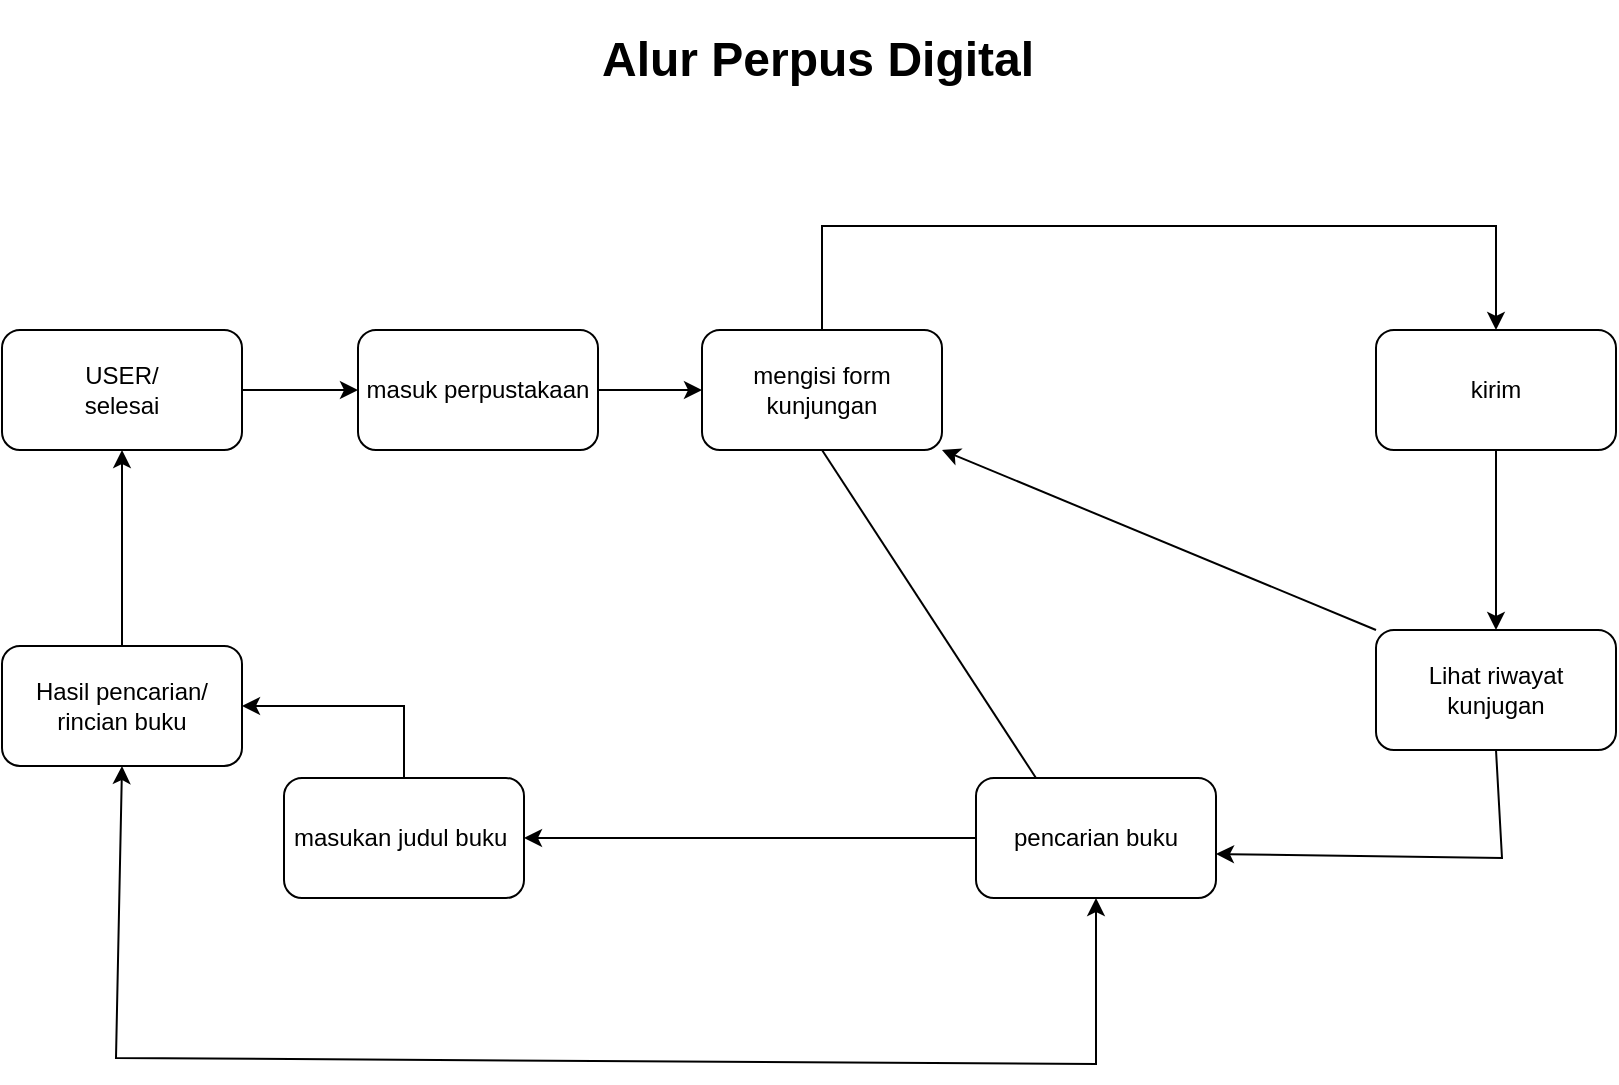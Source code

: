 <mxfile version="23.0.0" type="github">
  <diagram name="Page-1" id="OGGaIlv-KNZGb28KVy43">
    <mxGraphModel dx="1114" dy="600" grid="0" gridSize="10" guides="1" tooltips="1" connect="1" arrows="1" fold="1" page="1" pageScale="1" pageWidth="1000" pageHeight="700" math="0" shadow="0">
      <root>
        <mxCell id="0" />
        <mxCell id="1" parent="0" />
        <mxCell id="1gppi2BBTngN58t2nk6n-1" value="USER/&lt;br&gt;selesai" style="rounded=1;whiteSpace=wrap;html=1;" vertex="1" parent="1">
          <mxGeometry x="90" y="176" width="120" height="60" as="geometry" />
        </mxCell>
        <mxCell id="1gppi2BBTngN58t2nk6n-2" value="masuk perpustakaan" style="rounded=1;whiteSpace=wrap;html=1;" vertex="1" parent="1">
          <mxGeometry x="268" y="176" width="120" height="60" as="geometry" />
        </mxCell>
        <mxCell id="1gppi2BBTngN58t2nk6n-27" value="" style="edgeStyle=orthogonalEdgeStyle;rounded=0;orthogonalLoop=1;jettySize=auto;html=1;" edge="1" parent="1" source="1gppi2BBTngN58t2nk6n-3" target="1gppi2BBTngN58t2nk6n-26">
          <mxGeometry relative="1" as="geometry">
            <Array as="points">
              <mxPoint x="500" y="124" />
              <mxPoint x="837" y="124" />
            </Array>
          </mxGeometry>
        </mxCell>
        <mxCell id="1gppi2BBTngN58t2nk6n-3" value="mengisi form kunjungan" style="rounded=1;whiteSpace=wrap;html=1;" vertex="1" parent="1">
          <mxGeometry x="440" y="176" width="120" height="60" as="geometry" />
        </mxCell>
        <mxCell id="1gppi2BBTngN58t2nk6n-4" value="Lihat riwayat kunjugan" style="rounded=1;whiteSpace=wrap;html=1;" vertex="1" parent="1">
          <mxGeometry x="777" y="326" width="120" height="60" as="geometry" />
        </mxCell>
        <mxCell id="1gppi2BBTngN58t2nk6n-38" value="" style="edgeStyle=orthogonalEdgeStyle;rounded=0;orthogonalLoop=1;jettySize=auto;html=1;" edge="1" parent="1" source="1gppi2BBTngN58t2nk6n-5" target="1gppi2BBTngN58t2nk6n-37">
          <mxGeometry relative="1" as="geometry" />
        </mxCell>
        <mxCell id="1gppi2BBTngN58t2nk6n-5" value="pencarian buku" style="rounded=1;whiteSpace=wrap;html=1;" vertex="1" parent="1">
          <mxGeometry x="577" y="400" width="120" height="60" as="geometry" />
        </mxCell>
        <mxCell id="1gppi2BBTngN58t2nk6n-16" value="" style="endArrow=classic;html=1;rounded=0;exitX=1;exitY=0.5;exitDx=0;exitDy=0;entryX=0;entryY=0.5;entryDx=0;entryDy=0;" edge="1" parent="1" source="1gppi2BBTngN58t2nk6n-1" target="1gppi2BBTngN58t2nk6n-2">
          <mxGeometry width="50" height="50" relative="1" as="geometry">
            <mxPoint x="510" y="220" as="sourcePoint" />
            <mxPoint x="560" y="170" as="targetPoint" />
          </mxGeometry>
        </mxCell>
        <mxCell id="1gppi2BBTngN58t2nk6n-17" value="" style="endArrow=classic;html=1;rounded=0;exitX=1;exitY=0.5;exitDx=0;exitDy=0;entryX=0;entryY=0.5;entryDx=0;entryDy=0;" edge="1" parent="1" source="1gppi2BBTngN58t2nk6n-2" target="1gppi2BBTngN58t2nk6n-3">
          <mxGeometry width="50" height="50" relative="1" as="geometry">
            <mxPoint x="510" y="220" as="sourcePoint" />
            <mxPoint x="560" y="170" as="targetPoint" />
          </mxGeometry>
        </mxCell>
        <mxCell id="1gppi2BBTngN58t2nk6n-26" value="kirim" style="whiteSpace=wrap;html=1;rounded=1;" vertex="1" parent="1">
          <mxGeometry x="777" y="176" width="120" height="60" as="geometry" />
        </mxCell>
        <mxCell id="1gppi2BBTngN58t2nk6n-30" value="" style="endArrow=classic;html=1;rounded=0;exitX=0.5;exitY=1;exitDx=0;exitDy=0;entryX=0.5;entryY=0;entryDx=0;entryDy=0;" edge="1" parent="1" source="1gppi2BBTngN58t2nk6n-26" target="1gppi2BBTngN58t2nk6n-4">
          <mxGeometry width="50" height="50" relative="1" as="geometry">
            <mxPoint x="510" y="220" as="sourcePoint" />
            <mxPoint x="560" y="170" as="targetPoint" />
          </mxGeometry>
        </mxCell>
        <mxCell id="1gppi2BBTngN58t2nk6n-34" value="" style="endArrow=classic;html=1;rounded=0;entryX=1;entryY=1;entryDx=0;entryDy=0;exitX=0;exitY=0;exitDx=0;exitDy=0;" edge="1" parent="1" source="1gppi2BBTngN58t2nk6n-4" target="1gppi2BBTngN58t2nk6n-3">
          <mxGeometry width="50" height="50" relative="1" as="geometry">
            <mxPoint x="510" y="320" as="sourcePoint" />
            <mxPoint x="560" y="270" as="targetPoint" />
          </mxGeometry>
        </mxCell>
        <mxCell id="1gppi2BBTngN58t2nk6n-36" value="" style="edgeStyle=none;orthogonalLoop=1;jettySize=auto;html=1;rounded=0;exitX=0.5;exitY=1;exitDx=0;exitDy=0;entryX=1;entryY=0.633;entryDx=0;entryDy=0;entryPerimeter=0;" edge="1" parent="1" source="1gppi2BBTngN58t2nk6n-4" target="1gppi2BBTngN58t2nk6n-5">
          <mxGeometry width="100" relative="1" as="geometry">
            <mxPoint x="510" y="190" as="sourcePoint" />
            <mxPoint x="500" y="200" as="targetPoint" />
            <Array as="points">
              <mxPoint x="840" y="440" />
            </Array>
          </mxGeometry>
        </mxCell>
        <mxCell id="1gppi2BBTngN58t2nk6n-37" value="masukan judul buku&amp;nbsp;" style="rounded=1;whiteSpace=wrap;html=1;" vertex="1" parent="1">
          <mxGeometry x="231" y="400" width="120" height="60" as="geometry" />
        </mxCell>
        <mxCell id="1gppi2BBTngN58t2nk6n-39" value="Hasil pencarian/&lt;br&gt;rincian buku" style="rounded=1;whiteSpace=wrap;html=1;" vertex="1" parent="1">
          <mxGeometry x="90" y="334" width="120" height="60" as="geometry" />
        </mxCell>
        <mxCell id="1gppi2BBTngN58t2nk6n-43" value="" style="endArrow=none;html=1;rounded=0;entryX=0.5;entryY=1;entryDx=0;entryDy=0;exitX=0.25;exitY=0;exitDx=0;exitDy=0;" edge="1" parent="1" source="1gppi2BBTngN58t2nk6n-5" target="1gppi2BBTngN58t2nk6n-3">
          <mxGeometry width="50" height="50" relative="1" as="geometry">
            <mxPoint x="400" y="270" as="sourcePoint" />
            <mxPoint x="450" y="220" as="targetPoint" />
            <Array as="points" />
          </mxGeometry>
        </mxCell>
        <mxCell id="1gppi2BBTngN58t2nk6n-44" value="" style="endArrow=classic;html=1;rounded=0;exitX=0.5;exitY=0;exitDx=0;exitDy=0;entryX=1;entryY=0.5;entryDx=0;entryDy=0;" edge="1" parent="1" source="1gppi2BBTngN58t2nk6n-37" target="1gppi2BBTngN58t2nk6n-39">
          <mxGeometry width="50" height="50" relative="1" as="geometry">
            <mxPoint x="400" y="170" as="sourcePoint" />
            <mxPoint x="450" y="120" as="targetPoint" />
            <Array as="points">
              <mxPoint x="291" y="364" />
            </Array>
          </mxGeometry>
        </mxCell>
        <mxCell id="1gppi2BBTngN58t2nk6n-45" value="" style="endArrow=classic;startArrow=classic;html=1;rounded=0;exitX=0.5;exitY=1;exitDx=0;exitDy=0;entryX=0.5;entryY=1;entryDx=0;entryDy=0;" edge="1" parent="1" source="1gppi2BBTngN58t2nk6n-39" target="1gppi2BBTngN58t2nk6n-5">
          <mxGeometry width="50" height="50" relative="1" as="geometry">
            <mxPoint x="400" y="170" as="sourcePoint" />
            <mxPoint x="485" y="360" as="targetPoint" />
            <Array as="points">
              <mxPoint x="147" y="540" />
              <mxPoint x="637" y="543" />
            </Array>
          </mxGeometry>
        </mxCell>
        <mxCell id="1gppi2BBTngN58t2nk6n-46" value="" style="endArrow=classic;html=1;rounded=0;entryX=0.5;entryY=1;entryDx=0;entryDy=0;exitX=0.5;exitY=0;exitDx=0;exitDy=0;" edge="1" parent="1" source="1gppi2BBTngN58t2nk6n-39" target="1gppi2BBTngN58t2nk6n-1">
          <mxGeometry width="50" height="50" relative="1" as="geometry">
            <mxPoint x="153" y="253" as="sourcePoint" />
            <mxPoint x="150.96" y="170.0" as="targetPoint" />
          </mxGeometry>
        </mxCell>
        <mxCell id="1gppi2BBTngN58t2nk6n-47" value="&lt;h1&gt;Alur Perpus Digital&lt;/h1&gt;" style="text;html=1;strokeColor=none;fillColor=none;spacing=5;spacingTop=-20;whiteSpace=wrap;overflow=hidden;rounded=0;" vertex="1" parent="1">
          <mxGeometry x="385" y="21" width="231" height="46" as="geometry" />
        </mxCell>
      </root>
    </mxGraphModel>
  </diagram>
</mxfile>
